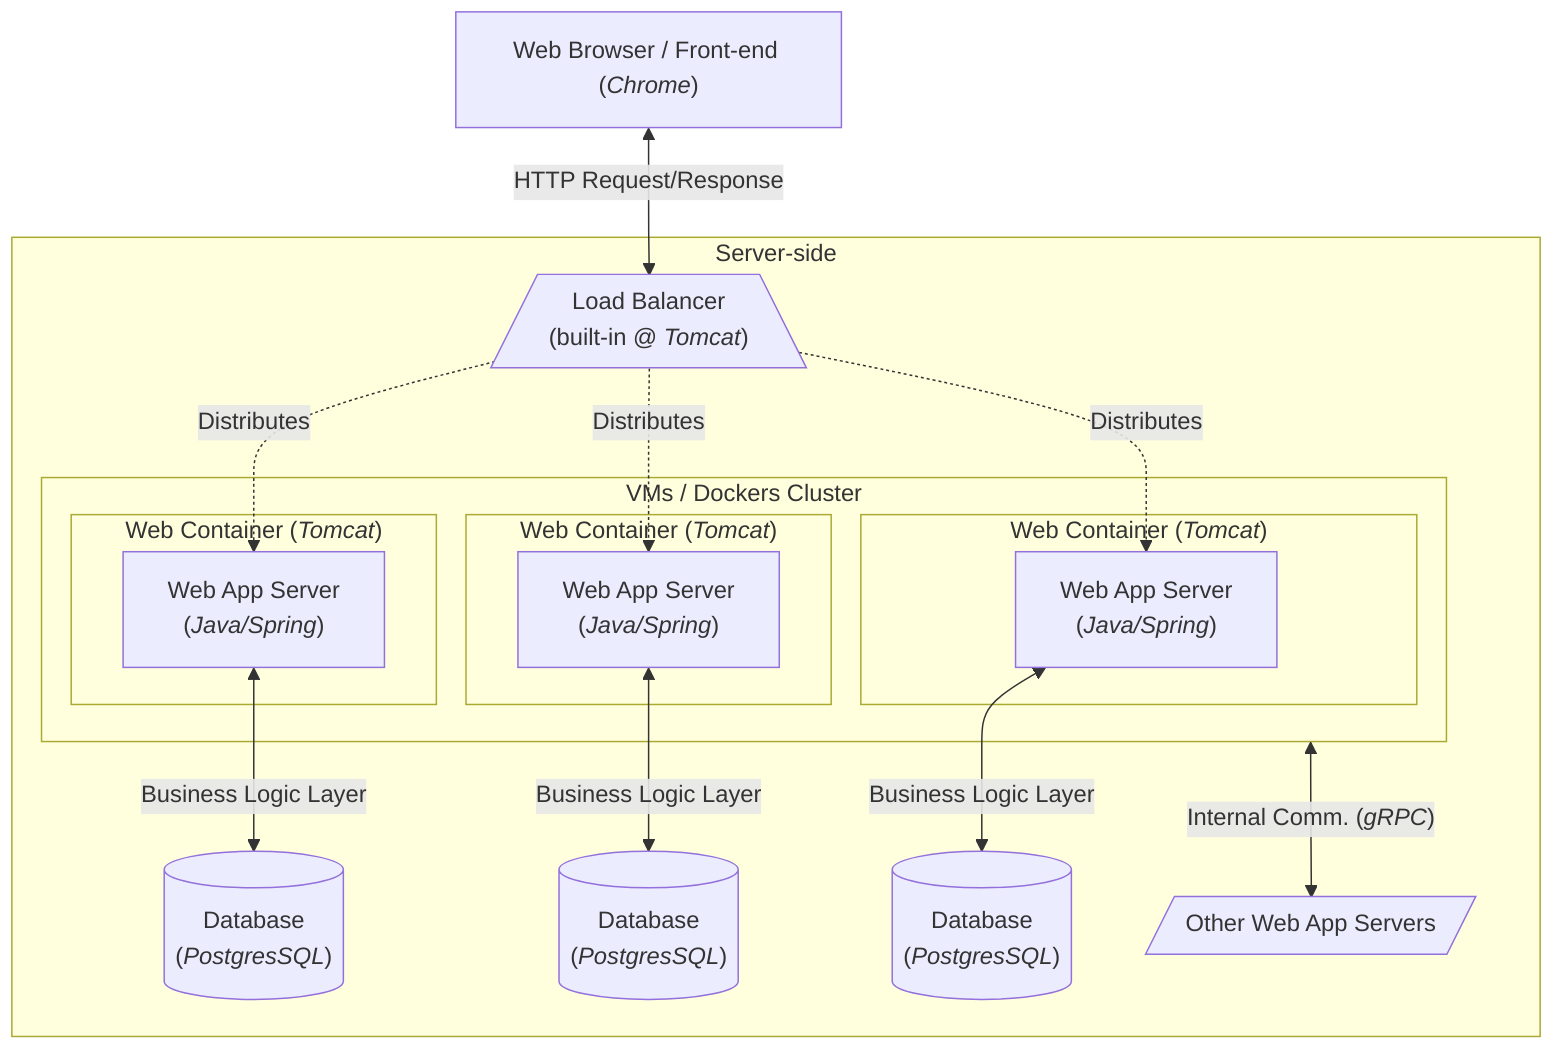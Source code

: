 flowchart TB
    A["`Web Browser / Front-end (*Chrome*)`"]
    subgraph SE ["`Server-side`"]
        B[/"`Load Balancer
        (built-in @ *Tomcat*)`"\]

        D[/"`Other Web App Servers`"/]

        subgraph VDC ["`VMs / Dockers Cluster`"]
            direction LR
            subgraph C_0 ["`Web Container (*Tomcat*)`"]
                direction BT
                C_0_["`Web App Server
                (*Java/Spring*)`"]
            end
            subgraph C_1 ["`Web Container (*Tomcat*)`"]
                direction BT
                C_1_["`Web App Server
                (*Java/Spring*)`"]
            end
            subgraph C_2 ["`Web Container (*Tomcat*)`"]
                direction BT
                C_2_["`Web App Server
                (*Java/Spring*)`"]
            end
        end
        
        E_0[("`Database
        (*PostgresSQL*)`")]
        E_1[("`Database
        (*PostgresSQL*)`")]
        E_2[("`Database
        (*PostgresSQL*)`")]

        %% subgraph SI ["`Server Internal`"]
        %%     style SI fill:#ff8
        %%     direction TB
        %%     E["`main()`"]
        %%     F["`controllers
        %%     (*RestController*)`"]
        %% end
    end


    A <-->|HTTP Request/Response| B
    B -.->|Distributes| C_0_
    B -.->|Distributes| C_1_
    B -.->|Distributes| C_2_
    %% C_0_ <-->|"`Internal Comm. (*gRPC*)`"| C_1_
    VDC <-->|"`Internal Comm. (*gRPC*)`"| D
    C_0_ <-->|Business Logic Layer| E_0
    C_1_ <-->|Business Logic Layer| E_1
    C_2_ <-->|Business Logic Layer| E_2
    %% VDC -->|HTTP Response / Json| A
    %% C_1_ --- SI
    %% E --> F
    %% F -->|"`Expose & map REST API 
    %% (return *json*)`"| C_1_